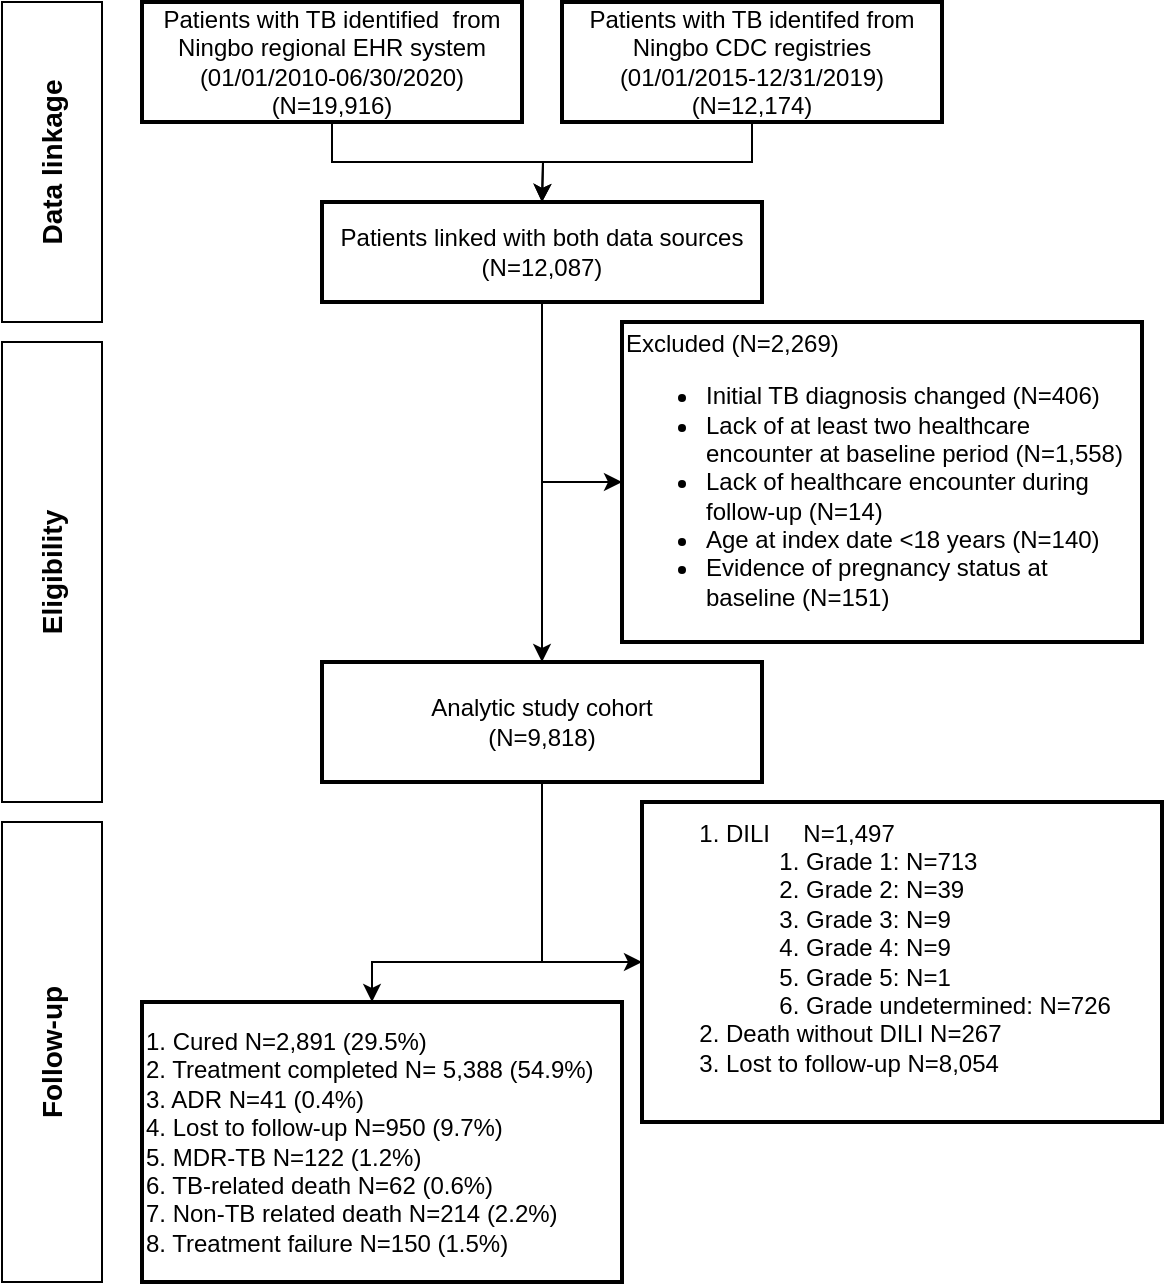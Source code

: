 <mxfile version="13.9.1" type="github">
  <diagram id="YtiaLkNR7NgyqbK74q9d" name="Page-1">
    <mxGraphModel dx="1422" dy="763" grid="1" gridSize="10" guides="1" tooltips="1" connect="1" arrows="1" fold="1" page="1" pageScale="1" pageWidth="827" pageHeight="1169" math="0" shadow="0">
      <root>
        <mxCell id="0" />
        <mxCell id="1" parent="0" />
        <mxCell id="wSTLIWxmNJqAhWngVWDl-3" style="edgeStyle=orthogonalEdgeStyle;rounded=0;orthogonalLoop=1;jettySize=auto;html=1;exitX=0.5;exitY=1;exitDx=0;exitDy=0;" parent="1" source="wSTLIWxmNJqAhWngVWDl-1" edge="1">
          <mxGeometry relative="1" as="geometry">
            <mxPoint x="320" y="260" as="targetPoint" />
            <mxPoint x="180" y="240" as="sourcePoint" />
          </mxGeometry>
        </mxCell>
        <mxCell id="wSTLIWxmNJqAhWngVWDl-1" value="&lt;div&gt;Patients with TB identified&amp;nbsp; from &lt;br&gt;&lt;/div&gt;&lt;div&gt;Ningbo regional EHR system&lt;br&gt;&lt;/div&gt;&lt;div&gt;(01/01/2010-06/30/2020)&lt;/div&gt;&lt;div&gt;&lt;div&gt;(N=19,916)&lt;/div&gt;&lt;/div&gt;" style="rounded=0;whiteSpace=wrap;html=1;strokeWidth=2;" parent="1" vertex="1">
          <mxGeometry x="120" y="160" width="190" height="60" as="geometry" />
        </mxCell>
        <mxCell id="wSTLIWxmNJqAhWngVWDl-4" style="edgeStyle=orthogonalEdgeStyle;rounded=0;orthogonalLoop=1;jettySize=auto;html=1;exitX=0.5;exitY=1;exitDx=0;exitDy=0;" parent="1" source="wSTLIWxmNJqAhWngVWDl-2" edge="1">
          <mxGeometry relative="1" as="geometry">
            <mxPoint x="320" y="260" as="targetPoint" />
          </mxGeometry>
        </mxCell>
        <mxCell id="wSTLIWxmNJqAhWngVWDl-2" value="&lt;div&gt;Patients with TB identifed from Ningbo CDC registries&lt;/div&gt;&lt;div&gt;(01/01/2015-12/31/2019)&lt;br&gt;&lt;/div&gt;&lt;div&gt;(N=12,174)&lt;br&gt;&lt;/div&gt;" style="rounded=0;whiteSpace=wrap;html=1;strokeWidth=2;" parent="1" vertex="1">
          <mxGeometry x="330" y="160" width="190" height="60" as="geometry" />
        </mxCell>
        <mxCell id="wSTLIWxmNJqAhWngVWDl-7" value="" style="edgeStyle=orthogonalEdgeStyle;rounded=0;orthogonalLoop=1;jettySize=auto;html=1;entryX=0.5;entryY=0;entryDx=0;entryDy=0;" parent="1" source="wSTLIWxmNJqAhWngVWDl-5" target="wSTLIWxmNJqAhWngVWDl-25" edge="1">
          <mxGeometry relative="1" as="geometry">
            <mxPoint x="320" y="360" as="targetPoint" />
          </mxGeometry>
        </mxCell>
        <mxCell id="zMEZe8buf0i9gejHbnlh-8" style="edgeStyle=orthogonalEdgeStyle;rounded=0;orthogonalLoop=1;jettySize=auto;html=1;exitX=0.5;exitY=1;exitDx=0;exitDy=0;entryX=0;entryY=0.5;entryDx=0;entryDy=0;" edge="1" parent="1" source="wSTLIWxmNJqAhWngVWDl-5" target="wSTLIWxmNJqAhWngVWDl-8">
          <mxGeometry relative="1" as="geometry" />
        </mxCell>
        <mxCell id="wSTLIWxmNJqAhWngVWDl-5" value="&lt;div&gt;Patients linked with both data sources&lt;br&gt;&lt;/div&gt;&lt;div&gt;(N=12,087)&lt;br&gt;&lt;/div&gt;" style="rounded=0;whiteSpace=wrap;html=1;strokeWidth=2;" parent="1" vertex="1">
          <mxGeometry x="210" y="260" width="220" height="50" as="geometry" />
        </mxCell>
        <mxCell id="wSTLIWxmNJqAhWngVWDl-8" value="&lt;div align=&quot;left&quot;&gt;Excluded (N=2,269)&lt;/div&gt;&lt;ul&gt;&lt;li&gt;Initial TB diagnosis changed (N=406)&lt;/li&gt;&lt;li&gt;Lack of at least two healthcare encounter at baseline period (N=1,558)&lt;/li&gt;&lt;li&gt;Lack of healthcare encounter during follow-up (N=14)&lt;/li&gt;&lt;li&gt;Age at index date &amp;lt;18 years (N=140)&lt;/li&gt;&lt;li&gt;Evidence of pregnancy status at baseline (N=151)&lt;br&gt;&lt;/li&gt;&lt;/ul&gt;" style="rounded=0;whiteSpace=wrap;html=1;strokeWidth=2;align=left;" parent="1" vertex="1">
          <mxGeometry x="360" y="320" width="260" height="160" as="geometry" />
        </mxCell>
        <mxCell id="wSTLIWxmNJqAhWngVWDl-28" value="" style="edgeStyle=orthogonalEdgeStyle;rounded=0;orthogonalLoop=1;jettySize=auto;html=1;" parent="1" source="wSTLIWxmNJqAhWngVWDl-25" target="wSTLIWxmNJqAhWngVWDl-27" edge="1">
          <mxGeometry relative="1" as="geometry">
            <Array as="points">
              <mxPoint x="320" y="640" />
              <mxPoint x="235" y="640" />
            </Array>
          </mxGeometry>
        </mxCell>
        <mxCell id="zMEZe8buf0i9gejHbnlh-10" style="edgeStyle=orthogonalEdgeStyle;rounded=0;orthogonalLoop=1;jettySize=auto;html=1;exitX=0.5;exitY=1;exitDx=0;exitDy=0;entryX=0;entryY=0.5;entryDx=0;entryDy=0;" edge="1" parent="1" source="wSTLIWxmNJqAhWngVWDl-25" target="wSTLIWxmNJqAhWngVWDl-30">
          <mxGeometry relative="1" as="geometry" />
        </mxCell>
        <mxCell id="wSTLIWxmNJqAhWngVWDl-25" value="&lt;div&gt;Analytic study cohort&lt;br&gt;&lt;/div&gt;&lt;div&gt;(N=9,818)&lt;br&gt;&lt;/div&gt;" style="rounded=0;whiteSpace=wrap;html=1;strokeWidth=2;" parent="1" vertex="1">
          <mxGeometry x="210" y="490" width="220" height="60" as="geometry" />
        </mxCell>
        <mxCell id="wSTLIWxmNJqAhWngVWDl-27" value="&lt;div align=&quot;left&quot;&gt;1. Cured N=2,891 (29.5%)&lt;/div&gt;&lt;div align=&quot;left&quot;&gt;2. Treatment completed N= 5,388 (54.9%)&lt;/div&gt;&lt;div align=&quot;left&quot;&gt;3. ADR N=41 (0.4%)&lt;/div&gt;&lt;div align=&quot;left&quot;&gt;4. Lost to follow-up N=950 (9.7%)&lt;/div&gt;&lt;div align=&quot;left&quot;&gt;5. MDR-TB N=122 (1.2%)&lt;/div&gt;&lt;div align=&quot;left&quot;&gt;6. TB-related death N=62 (0.6%)&lt;/div&gt;&lt;div align=&quot;left&quot;&gt;7. Non-TB related death N=214 (2.2%)&lt;/div&gt;&lt;div align=&quot;left&quot;&gt;8. Treatment failure N=150 (1.5%)&lt;/div&gt;" style="rounded=0;whiteSpace=wrap;html=1;strokeWidth=2;align=left;" parent="1" vertex="1">
          <mxGeometry x="120" y="660" width="240" height="140" as="geometry" />
        </mxCell>
        <mxCell id="wSTLIWxmNJqAhWngVWDl-30" value="&lt;div align=&quot;left&quot;&gt;&lt;ol&gt;&lt;li&gt;DILI&amp;nbsp;&amp;nbsp;&amp;nbsp;&amp;nbsp; N=1,497&lt;/li&gt;&lt;ol&gt;&lt;li&gt;Grade 1: N=713&lt;/li&gt;&lt;li&gt;Grade 2: N=39&lt;/li&gt;&lt;li&gt;Grade 3: N=9&lt;/li&gt;&lt;li&gt;Grade 4: N=9&lt;/li&gt;&lt;li&gt;Grade 5: N=1&lt;/li&gt;&lt;li&gt;Grade undetermined: N=726&lt;br&gt;&lt;/li&gt;&lt;/ol&gt;&lt;li&gt;Death without DILI N=267&lt;/li&gt;&lt;li&gt;Lost to follow-up N=8,054&lt;br&gt;&lt;/li&gt;&lt;/ol&gt;&lt;/div&gt;&lt;div align=&quot;left&quot;&gt;&lt;br&gt;&lt;/div&gt;" style="rounded=0;whiteSpace=wrap;html=1;strokeWidth=2;align=left;" parent="1" vertex="1">
          <mxGeometry x="370" y="560" width="260" height="160" as="geometry" />
        </mxCell>
        <mxCell id="zMEZe8buf0i9gejHbnlh-4" value="&lt;font style=&quot;font-size: 14px&quot;&gt;&lt;b&gt;Eligibility&lt;/b&gt;&lt;/font&gt;" style="rounded=0;whiteSpace=wrap;html=1;horizontal=0;" vertex="1" parent="1">
          <mxGeometry x="50" y="330" width="50" height="230" as="geometry" />
        </mxCell>
        <mxCell id="zMEZe8buf0i9gejHbnlh-6" value="&lt;font style=&quot;font-size: 14px&quot;&gt;&lt;b&gt;Data linkage&lt;/b&gt;&lt;/font&gt;" style="rounded=0;whiteSpace=wrap;html=1;horizontal=0;" vertex="1" parent="1">
          <mxGeometry x="50" y="160" width="50" height="160" as="geometry" />
        </mxCell>
        <mxCell id="zMEZe8buf0i9gejHbnlh-9" value="&lt;b&gt;&lt;font style=&quot;font-size: 14px&quot;&gt;Follow-up&lt;/font&gt;&lt;/b&gt;" style="rounded=0;whiteSpace=wrap;html=1;horizontal=0;" vertex="1" parent="1">
          <mxGeometry x="50" y="570" width="50" height="230" as="geometry" />
        </mxCell>
      </root>
    </mxGraphModel>
  </diagram>
</mxfile>
